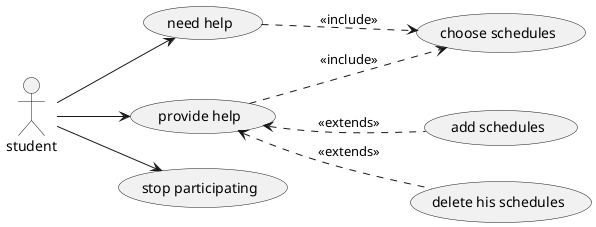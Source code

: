 @startuml
left to right direction

:student: --> (need help)
:student: --> (provide help)
:student: --> (stop participating)

(provide help) ..> (choose schedules) : << include >>
(need help) ..> (choose schedules) : << include >>
(provide help) <.. (add schedules) : << extends >>
(provide help) <.. (delete his schedules) : << extends >>
@enduml
